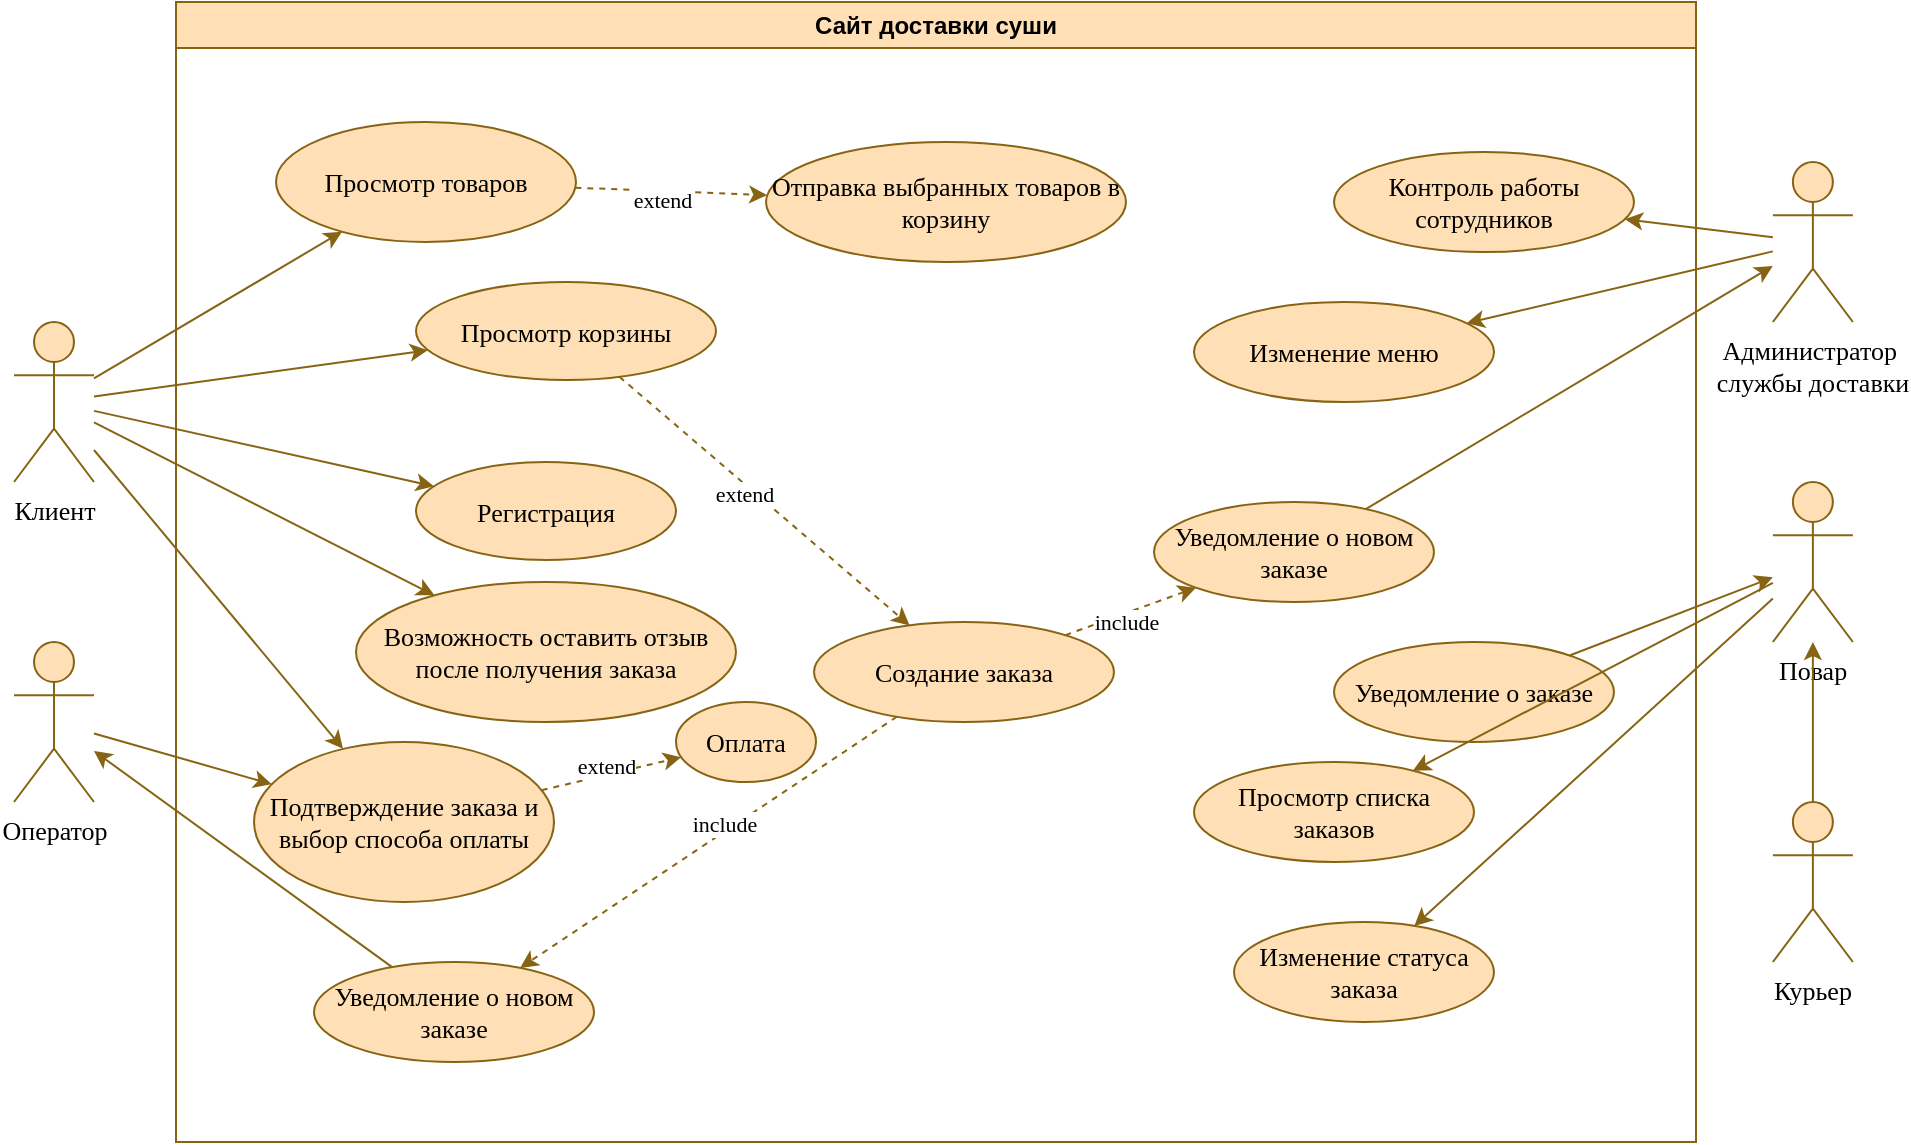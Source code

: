 <mxfile version="20.7.4" type="github">
  <diagram id="6OPowrcP59AMtdZNUM1q" name="Страница 1">
    <mxGraphModel dx="1431" dy="824" grid="1" gridSize="10" guides="1" tooltips="1" connect="1" arrows="1" fold="1" page="1" pageScale="1" pageWidth="827" pageHeight="1169" math="0" shadow="0">
      <root>
        <mxCell id="0" />
        <mxCell id="1" parent="0" />
        <mxCell id="0ewKBAoPqv-FnGGdOPTk-1" value="Сайт доставки суши" style="swimlane;whiteSpace=wrap;html=1;fillColor=#FFDFB5;strokeColor=#876413;" parent="1" vertex="1">
          <mxGeometry x="481" y="80" width="760" height="570" as="geometry" />
        </mxCell>
        <mxCell id="0ewKBAoPqv-FnGGdOPTk-2" value="&lt;font face=&quot;Verdana&quot; style=&quot;font-size: 13px;&quot;&gt;Просмотр товаров&lt;/font&gt;" style="ellipse;whiteSpace=wrap;html=1;strokeColor=#876413;fillColor=#FFDFB5;" parent="0ewKBAoPqv-FnGGdOPTk-1" vertex="1">
          <mxGeometry x="50" y="60" width="150" height="60" as="geometry" />
        </mxCell>
        <mxCell id="0ewKBAoPqv-FnGGdOPTk-3" value="&lt;font face=&quot;Verdana&quot; style=&quot;font-size: 13px;&quot;&gt;Отправка выбранных товаров в корзину&lt;/font&gt;" style="ellipse;whiteSpace=wrap;html=1;strokeColor=#876413;fillColor=#FFDFB5;" parent="0ewKBAoPqv-FnGGdOPTk-1" vertex="1">
          <mxGeometry x="295" y="70" width="180" height="60" as="geometry" />
        </mxCell>
        <mxCell id="0ewKBAoPqv-FnGGdOPTk-4" value="&lt;font face=&quot;Verdana&quot; style=&quot;font-size: 13px;&quot;&gt;Просмотр корзины&lt;br&gt;&lt;/font&gt;" style="ellipse;whiteSpace=wrap;html=1;strokeColor=#876413;fillColor=#FFDFB5;" parent="0ewKBAoPqv-FnGGdOPTk-1" vertex="1">
          <mxGeometry x="120" y="140" width="150" height="49" as="geometry" />
        </mxCell>
        <mxCell id="0ewKBAoPqv-FnGGdOPTk-5" value="&lt;font face=&quot;Verdana&quot; style=&quot;font-size: 13px;&quot;&gt;Создание заказа&lt;/font&gt;" style="ellipse;whiteSpace=wrap;html=1;strokeColor=#876413;fillColor=#FFDFB5;" parent="0ewKBAoPqv-FnGGdOPTk-1" vertex="1">
          <mxGeometry x="319" y="310" width="150" height="50" as="geometry" />
        </mxCell>
        <mxCell id="0ewKBAoPqv-FnGGdOPTk-6" value="&lt;span style=&quot;font-family: Verdana; font-size: 13px;&quot;&gt;Уведомление о новом заказе&lt;/span&gt;" style="ellipse;whiteSpace=wrap;html=1;strokeColor=#876413;fillColor=#FFDFB5;" parent="0ewKBAoPqv-FnGGdOPTk-1" vertex="1">
          <mxGeometry x="69" y="480" width="140" height="50" as="geometry" />
        </mxCell>
        <mxCell id="0ewKBAoPqv-FnGGdOPTk-9" value="" style="endArrow=classic;html=1;rounded=0;fontFamily=Verdana;fontSize=13;strokeColor=#876413;strokeWidth=1;dashed=1;" parent="0ewKBAoPqv-FnGGdOPTk-1" source="0ewKBAoPqv-FnGGdOPTk-2" target="0ewKBAoPqv-FnGGdOPTk-3" edge="1">
          <mxGeometry width="50" height="50" relative="1" as="geometry">
            <mxPoint x="604.717" y="373.726" as="sourcePoint" />
            <mxPoint x="425.955" y="396.625" as="targetPoint" />
          </mxGeometry>
        </mxCell>
        <mxCell id="0ewKBAoPqv-FnGGdOPTk-10" value="extend" style="edgeLabel;html=1;align=center;verticalAlign=middle;resizable=0;points=[];fontSize=11;fontFamily=Verdana;" parent="0ewKBAoPqv-FnGGdOPTk-9" vertex="1" connectable="0">
          <mxGeometry x="-0.104" y="-4" relative="1" as="geometry">
            <mxPoint as="offset" />
          </mxGeometry>
        </mxCell>
        <mxCell id="0ewKBAoPqv-FnGGdOPTk-11" value="" style="endArrow=classic;html=1;rounded=0;fontFamily=Verdana;fontSize=13;strokeColor=#876413;strokeWidth=1;dashed=1;" parent="0ewKBAoPqv-FnGGdOPTk-1" source="0ewKBAoPqv-FnGGdOPTk-4" target="0ewKBAoPqv-FnGGdOPTk-5" edge="1">
          <mxGeometry width="50" height="50" relative="1" as="geometry">
            <mxPoint x="614.717" y="383.726" as="sourcePoint" />
            <mxPoint x="450" y="190" as="targetPoint" />
          </mxGeometry>
        </mxCell>
        <mxCell id="0ewKBAoPqv-FnGGdOPTk-12" value="extend" style="edgeLabel;html=1;align=center;verticalAlign=middle;resizable=0;points=[];fontSize=11;fontFamily=Verdana;" parent="0ewKBAoPqv-FnGGdOPTk-11" vertex="1" connectable="0">
          <mxGeometry x="-0.104" y="-4" relative="1" as="geometry">
            <mxPoint as="offset" />
          </mxGeometry>
        </mxCell>
        <mxCell id="0ewKBAoPqv-FnGGdOPTk-13" value="&lt;font face=&quot;Verdana&quot; style=&quot;font-size: 13px;&quot;&gt;Регистрация&lt;br&gt;&lt;/font&gt;" style="ellipse;whiteSpace=wrap;html=1;strokeColor=#876413;fillColor=#FFDFB5;" parent="0ewKBAoPqv-FnGGdOPTk-1" vertex="1">
          <mxGeometry x="120" y="230" width="130" height="49" as="geometry" />
        </mxCell>
        <mxCell id="0ewKBAoPqv-FnGGdOPTk-14" value="&lt;span style=&quot;font-family: Verdana; font-size: 13px;&quot;&gt;Контроль работы сотрудников&lt;/span&gt;" style="ellipse;whiteSpace=wrap;html=1;strokeColor=#876413;fillColor=#FFDFB5;" parent="0ewKBAoPqv-FnGGdOPTk-1" vertex="1">
          <mxGeometry x="579" y="75" width="150" height="50" as="geometry" />
        </mxCell>
        <mxCell id="0ewKBAoPqv-FnGGdOPTk-16" value="&lt;span style=&quot;font-family: Verdana; font-size: 13px;&quot;&gt;Уведомление о новом заказе&lt;/span&gt;" style="ellipse;whiteSpace=wrap;html=1;strokeColor=#876413;fillColor=#FFDFB5;" parent="0ewKBAoPqv-FnGGdOPTk-1" vertex="1">
          <mxGeometry x="489" y="250" width="140" height="50" as="geometry" />
        </mxCell>
        <mxCell id="0ewKBAoPqv-FnGGdOPTk-19" value="&lt;font face=&quot;Verdana&quot;&gt;&lt;span style=&quot;font-size: 13px;&quot;&gt;Изменение меню&lt;/span&gt;&lt;/font&gt;" style="ellipse;whiteSpace=wrap;html=1;strokeColor=#876413;fillColor=#FFDFB5;" parent="0ewKBAoPqv-FnGGdOPTk-1" vertex="1">
          <mxGeometry x="509" y="150" width="150" height="50" as="geometry" />
        </mxCell>
        <mxCell id="0ewKBAoPqv-FnGGdOPTk-20" value="&lt;span style=&quot;font-family: Verdana; font-size: 13px;&quot;&gt;Подтверждение заказа и выбор способа оплаты&lt;/span&gt;" style="ellipse;whiteSpace=wrap;html=1;strokeColor=#876413;fillColor=#FFDFB5;" parent="0ewKBAoPqv-FnGGdOPTk-1" vertex="1">
          <mxGeometry x="39" y="370" width="150" height="80" as="geometry" />
        </mxCell>
        <mxCell id="0ewKBAoPqv-FnGGdOPTk-21" value="&lt;font face=&quot;Verdana&quot;&gt;&lt;span style=&quot;font-size: 13px;&quot;&gt;Оплата&lt;/span&gt;&lt;/font&gt;" style="ellipse;whiteSpace=wrap;html=1;strokeColor=#876413;fillColor=#FFDFB5;" parent="0ewKBAoPqv-FnGGdOPTk-1" vertex="1">
          <mxGeometry x="250" y="350" width="70" height="40" as="geometry" />
        </mxCell>
        <mxCell id="0ewKBAoPqv-FnGGdOPTk-22" value="" style="endArrow=classic;html=1;rounded=0;fontFamily=Verdana;fontSize=13;strokeColor=#876413;strokeWidth=1;dashed=1;" parent="0ewKBAoPqv-FnGGdOPTk-1" source="0ewKBAoPqv-FnGGdOPTk-20" target="0ewKBAoPqv-FnGGdOPTk-21" edge="1">
          <mxGeometry width="50" height="50" relative="1" as="geometry">
            <mxPoint x="388.381" y="414.122" as="sourcePoint" />
            <mxPoint x="270" y="400" as="targetPoint" />
          </mxGeometry>
        </mxCell>
        <mxCell id="0ewKBAoPqv-FnGGdOPTk-23" value="extend" style="edgeLabel;html=1;align=center;verticalAlign=middle;resizable=0;points=[];fontSize=11;fontFamily=Verdana;" parent="0ewKBAoPqv-FnGGdOPTk-22" vertex="1" connectable="0">
          <mxGeometry x="-0.104" y="-4" relative="1" as="geometry">
            <mxPoint y="-9" as="offset" />
          </mxGeometry>
        </mxCell>
        <mxCell id="0ewKBAoPqv-FnGGdOPTk-24" value="" style="endArrow=classic;html=1;rounded=0;fontFamily=Verdana;fontSize=13;strokeColor=#876413;strokeWidth=1;dashed=1;" parent="0ewKBAoPqv-FnGGdOPTk-1" source="0ewKBAoPqv-FnGGdOPTk-5" target="0ewKBAoPqv-FnGGdOPTk-6" edge="1">
          <mxGeometry width="50" height="50" relative="1" as="geometry">
            <mxPoint x="480.058" y="369.03" as="sourcePoint" />
            <mxPoint x="400.849" y="370.053" as="targetPoint" />
          </mxGeometry>
        </mxCell>
        <mxCell id="0ewKBAoPqv-FnGGdOPTk-25" value="include" style="edgeLabel;html=1;align=center;verticalAlign=middle;resizable=0;points=[];fontSize=11;fontFamily=Verdana;" parent="0ewKBAoPqv-FnGGdOPTk-24" vertex="1" connectable="0">
          <mxGeometry x="-0.104" y="-4" relative="1" as="geometry">
            <mxPoint as="offset" />
          </mxGeometry>
        </mxCell>
        <mxCell id="0ewKBAoPqv-FnGGdOPTk-26" value="&lt;font face=&quot;Verdana&quot; style=&quot;font-size: 13px;&quot;&gt;Возможность оставить отзыв после получения заказа&lt;br&gt;&lt;/font&gt;" style="ellipse;whiteSpace=wrap;html=1;strokeColor=#876413;fillColor=#FFDFB5;" parent="0ewKBAoPqv-FnGGdOPTk-1" vertex="1">
          <mxGeometry x="90" y="290" width="190" height="70" as="geometry" />
        </mxCell>
        <mxCell id="0ewKBAoPqv-FnGGdOPTk-27" value="&lt;span style=&quot;font-family: Verdana; font-size: 13px;&quot;&gt;Изменение статуса заказа&lt;/span&gt;" style="ellipse;whiteSpace=wrap;html=1;strokeColor=#876413;fillColor=#FFDFB5;" parent="0ewKBAoPqv-FnGGdOPTk-1" vertex="1">
          <mxGeometry x="529" y="460" width="130" height="50" as="geometry" />
        </mxCell>
        <mxCell id="0ewKBAoPqv-FnGGdOPTk-28" value="&lt;span style=&quot;font-family: Verdana; font-size: 13px;&quot;&gt;Просмотр списка заказов&lt;/span&gt;" style="ellipse;whiteSpace=wrap;html=1;strokeColor=#876413;fillColor=#FFDFB5;" parent="0ewKBAoPqv-FnGGdOPTk-1" vertex="1">
          <mxGeometry x="509" y="380" width="140" height="50" as="geometry" />
        </mxCell>
        <mxCell id="iFB7ustHcddnaAbVb3L3-3" value="" style="endArrow=classic;html=1;rounded=0;fontFamily=Verdana;fontSize=13;strokeColor=#876413;strokeWidth=1;dashed=1;" edge="1" parent="0ewKBAoPqv-FnGGdOPTk-1" source="0ewKBAoPqv-FnGGdOPTk-5" target="0ewKBAoPqv-FnGGdOPTk-16">
          <mxGeometry width="50" height="50" relative="1" as="geometry">
            <mxPoint x="388.752" y="369.478" as="sourcePoint" />
            <mxPoint x="295.0" y="520.581" as="targetPoint" />
          </mxGeometry>
        </mxCell>
        <mxCell id="iFB7ustHcddnaAbVb3L3-4" value="include" style="edgeLabel;html=1;align=center;verticalAlign=middle;resizable=0;points=[];fontSize=11;fontFamily=Verdana;" vertex="1" connectable="0" parent="iFB7ustHcddnaAbVb3L3-3">
          <mxGeometry x="-0.104" y="-4" relative="1" as="geometry">
            <mxPoint as="offset" />
          </mxGeometry>
        </mxCell>
        <mxCell id="iFB7ustHcddnaAbVb3L3-5" value="&lt;span style=&quot;font-family: Verdana; font-size: 13px;&quot;&gt;Уведомление о заказе&lt;/span&gt;" style="ellipse;whiteSpace=wrap;html=1;strokeColor=#876413;fillColor=#FFDFB5;" vertex="1" parent="0ewKBAoPqv-FnGGdOPTk-1">
          <mxGeometry x="579" y="320" width="140" height="50" as="geometry" />
        </mxCell>
        <mxCell id="0ewKBAoPqv-FnGGdOPTk-31" value="" style="endArrow=classic;html=1;rounded=0;fontFamily=Verdana;fontSize=13;strokeColor=#876413;strokeWidth=1;" parent="1" source="0ewKBAoPqv-FnGGdOPTk-32" target="0ewKBAoPqv-FnGGdOPTk-2" edge="1">
          <mxGeometry width="50" height="50" relative="1" as="geometry">
            <mxPoint x="420" y="290" as="sourcePoint" />
            <mxPoint x="390" y="120" as="targetPoint" />
          </mxGeometry>
        </mxCell>
        <mxCell id="0ewKBAoPqv-FnGGdOPTk-32" value="Клиент" style="shape=umlActor;verticalLabelPosition=bottom;verticalAlign=top;html=1;outlineConnect=0;strokeColor=#876413;fontFamily=Verdana;fontSize=13;fillColor=#FFDFB5;" parent="1" vertex="1">
          <mxGeometry x="400" y="240" width="40" height="80" as="geometry" />
        </mxCell>
        <mxCell id="0ewKBAoPqv-FnGGdOPTk-33" value="Оператор" style="shape=umlActor;verticalLabelPosition=bottom;verticalAlign=top;html=1;outlineConnect=0;strokeColor=#876413;fontFamily=Verdana;fontSize=13;fillColor=#FFDFB5;" parent="1" vertex="1">
          <mxGeometry x="400" y="400" width="40" height="80" as="geometry" />
        </mxCell>
        <mxCell id="0ewKBAoPqv-FnGGdOPTk-34" value="Курьер" style="shape=umlActor;verticalLabelPosition=bottom;verticalAlign=top;html=1;outlineConnect=0;strokeColor=#876413;fontFamily=Verdana;fontSize=13;fillColor=#FFDFB5;" parent="1" vertex="1">
          <mxGeometry x="1279.44" y="480" width="40" height="80" as="geometry" />
        </mxCell>
        <mxCell id="0ewKBAoPqv-FnGGdOPTk-35" value="Администратор&amp;nbsp;&lt;br&gt;службы доставки" style="shape=umlActor;verticalLabelPosition=bottom;verticalAlign=top;html=1;outlineConnect=0;strokeColor=#876413;fontFamily=Verdana;fontSize=13;fillColor=#FFDFB5;" parent="1" vertex="1">
          <mxGeometry x="1279.44" y="160" width="40" height="80" as="geometry" />
        </mxCell>
        <mxCell id="0ewKBAoPqv-FnGGdOPTk-36" value="" style="endArrow=classic;html=1;rounded=0;fontFamily=Verdana;fontSize=13;strokeColor=#876413;strokeWidth=1;" parent="1" source="0ewKBAoPqv-FnGGdOPTk-32" target="0ewKBAoPqv-FnGGdOPTk-4" edge="1">
          <mxGeometry width="50" height="50" relative="1" as="geometry">
            <mxPoint x="430" y="306.226" as="sourcePoint" />
            <mxPoint x="607.168" y="272.799" as="targetPoint" />
          </mxGeometry>
        </mxCell>
        <mxCell id="0ewKBAoPqv-FnGGdOPTk-37" value="" style="endArrow=classic;html=1;rounded=0;fontFamily=Verdana;fontSize=13;strokeColor=#876413;strokeWidth=1;" parent="1" source="0ewKBAoPqv-FnGGdOPTk-32" target="0ewKBAoPqv-FnGGdOPTk-13" edge="1">
          <mxGeometry width="50" height="50" relative="1" as="geometry">
            <mxPoint x="420" y="297.985" as="sourcePoint" />
            <mxPoint x="583.165" y="281.543" as="targetPoint" />
          </mxGeometry>
        </mxCell>
        <mxCell id="0ewKBAoPqv-FnGGdOPTk-38" value="" style="endArrow=classic;html=1;rounded=0;fontFamily=Verdana;fontSize=13;strokeColor=#876413;strokeWidth=1;" parent="1" source="0ewKBAoPqv-FnGGdOPTk-35" target="0ewKBAoPqv-FnGGdOPTk-14" edge="1">
          <mxGeometry width="50" height="50" relative="1" as="geometry">
            <mxPoint x="949.44" y="195" as="sourcePoint" />
            <mxPoint x="999.44" y="275" as="targetPoint" />
          </mxGeometry>
        </mxCell>
        <mxCell id="0ewKBAoPqv-FnGGdOPTk-39" value="" style="endArrow=classic;html=1;rounded=0;fontFamily=Verdana;fontSize=13;strokeColor=#876413;strokeWidth=1;" parent="1" source="0ewKBAoPqv-FnGGdOPTk-6" target="0ewKBAoPqv-FnGGdOPTk-33" edge="1">
          <mxGeometry width="50" height="50" relative="1" as="geometry">
            <mxPoint x="420" y="303.636" as="sourcePoint" />
            <mxPoint x="586.408" y="333.893" as="targetPoint" />
          </mxGeometry>
        </mxCell>
        <mxCell id="0ewKBAoPqv-FnGGdOPTk-40" value="" style="endArrow=classic;html=1;rounded=0;fontFamily=Verdana;fontSize=13;strokeColor=#876413;strokeWidth=1;" parent="1" source="0ewKBAoPqv-FnGGdOPTk-16" target="0ewKBAoPqv-FnGGdOPTk-35" edge="1">
          <mxGeometry width="50" height="50" relative="1" as="geometry">
            <mxPoint x="831.903" y="324.876" as="sourcePoint" />
            <mxPoint x="853.738" y="395.358" as="targetPoint" />
          </mxGeometry>
        </mxCell>
        <mxCell id="0ewKBAoPqv-FnGGdOPTk-41" value="" style="endArrow=classic;html=1;rounded=0;fontFamily=Verdana;fontSize=13;strokeColor=#876413;strokeWidth=1;" parent="1" source="0ewKBAoPqv-FnGGdOPTk-35" target="0ewKBAoPqv-FnGGdOPTk-19" edge="1">
          <mxGeometry width="50" height="50" relative="1" as="geometry">
            <mxPoint x="1279.44" y="236.05" as="sourcePoint" />
            <mxPoint x="1109.472" y="159.992" as="targetPoint" />
          </mxGeometry>
        </mxCell>
        <mxCell id="0ewKBAoPqv-FnGGdOPTk-42" value="" style="endArrow=classic;html=1;rounded=0;fontFamily=Verdana;fontSize=13;strokeColor=#876413;strokeWidth=1;" parent="1" source="0ewKBAoPqv-FnGGdOPTk-33" target="0ewKBAoPqv-FnGGdOPTk-20" edge="1">
          <mxGeometry width="50" height="50" relative="1" as="geometry">
            <mxPoint x="606.567" y="614.428" as="sourcePoint" />
            <mxPoint x="420.0" y="583.333" as="targetPoint" />
          </mxGeometry>
        </mxCell>
        <mxCell id="0ewKBAoPqv-FnGGdOPTk-43" value="" style="endArrow=classic;html=1;rounded=0;fontFamily=Verdana;fontSize=13;strokeColor=#876413;strokeWidth=1;" parent="1" source="0ewKBAoPqv-FnGGdOPTk-32" target="0ewKBAoPqv-FnGGdOPTk-20" edge="1">
          <mxGeometry width="50" height="50" relative="1" as="geometry">
            <mxPoint x="616.567" y="624.428" as="sourcePoint" />
            <mxPoint x="420" y="440" as="targetPoint" />
          </mxGeometry>
        </mxCell>
        <mxCell id="0ewKBAoPqv-FnGGdOPTk-44" value="Повар" style="shape=umlActor;verticalLabelPosition=bottom;verticalAlign=top;html=1;outlineConnect=0;strokeColor=#876413;fontFamily=Verdana;fontSize=13;fillColor=#FFDFB5;" parent="1" vertex="1">
          <mxGeometry x="1279.44" y="320" width="40" height="80" as="geometry" />
        </mxCell>
        <mxCell id="0ewKBAoPqv-FnGGdOPTk-45" value="" style="endArrow=classic;html=1;rounded=0;fontFamily=Verdana;fontSize=13;strokeColor=#876413;strokeWidth=1;" parent="1" source="iFB7ustHcddnaAbVb3L3-5" target="0ewKBAoPqv-FnGGdOPTk-44" edge="1">
          <mxGeometry width="50" height="50" relative="1" as="geometry">
            <mxPoint x="1156.943" y="301.638" as="sourcePoint" />
            <mxPoint x="1279.44" y="252.895" as="targetPoint" />
          </mxGeometry>
        </mxCell>
        <mxCell id="0ewKBAoPqv-FnGGdOPTk-46" value="" style="endArrow=classic;html=1;rounded=0;fontFamily=Verdana;fontSize=13;strokeColor=#876413;strokeWidth=1;" parent="1" source="0ewKBAoPqv-FnGGdOPTk-32" target="0ewKBAoPqv-FnGGdOPTk-26" edge="1">
          <mxGeometry width="50" height="50" relative="1" as="geometry">
            <mxPoint x="420.0" y="303.635" as="sourcePoint" />
            <mxPoint x="586.423" y="333.881" as="targetPoint" />
          </mxGeometry>
        </mxCell>
        <mxCell id="0ewKBAoPqv-FnGGdOPTk-47" value="" style="endArrow=classic;html=1;rounded=0;fontFamily=Verdana;fontSize=13;strokeColor=#876413;strokeWidth=1;" parent="1" source="0ewKBAoPqv-FnGGdOPTk-44" target="0ewKBAoPqv-FnGGdOPTk-27" edge="1">
          <mxGeometry width="50" height="50" relative="1" as="geometry">
            <mxPoint x="1009.44" y="745" as="sourcePoint" />
            <mxPoint x="989.44" y="625" as="targetPoint" />
          </mxGeometry>
        </mxCell>
        <mxCell id="0ewKBAoPqv-FnGGdOPTk-48" value="" style="endArrow=classic;html=1;rounded=0;fontFamily=Verdana;fontSize=13;strokeColor=#876413;strokeWidth=1;" parent="1" source="0ewKBAoPqv-FnGGdOPTk-44" target="0ewKBAoPqv-FnGGdOPTk-28" edge="1">
          <mxGeometry width="50" height="50" relative="1" as="geometry">
            <mxPoint x="1299.44" y="675" as="sourcePoint" />
            <mxPoint x="1089.44" y="765" as="targetPoint" />
          </mxGeometry>
        </mxCell>
        <mxCell id="0ewKBAoPqv-FnGGdOPTk-49" value="" style="endArrow=classic;html=1;rounded=0;fontFamily=Verdana;fontSize=13;strokeColor=#876413;strokeWidth=1;" parent="1" source="0ewKBAoPqv-FnGGdOPTk-34" target="0ewKBAoPqv-FnGGdOPTk-44" edge="1">
          <mxGeometry width="50" height="50" relative="1" as="geometry">
            <mxPoint x="420.0" y="580.85" as="sourcePoint" />
            <mxPoint x="747.015" y="777.208" as="targetPoint" />
          </mxGeometry>
        </mxCell>
      </root>
    </mxGraphModel>
  </diagram>
</mxfile>
